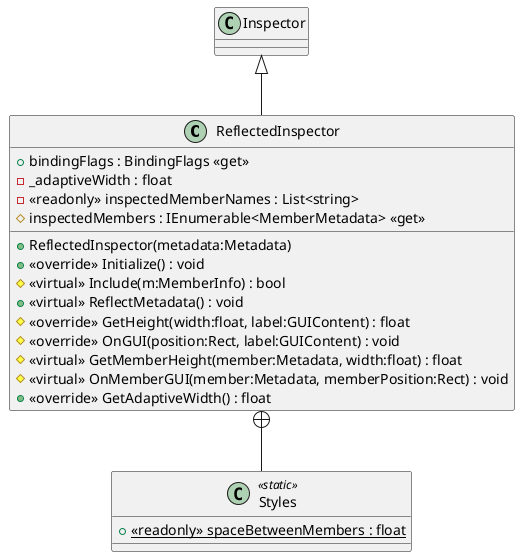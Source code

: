 @startuml
class ReflectedInspector {
    + ReflectedInspector(metadata:Metadata)
    + <<override>> Initialize() : void
    + bindingFlags : BindingFlags <<get>>
    - _adaptiveWidth : float
    # <<virtual>> Include(m:MemberInfo) : bool
    - <<readonly>> inspectedMemberNames : List<string>
    # inspectedMembers : IEnumerable<MemberMetadata> <<get>>
    + <<virtual>> ReflectMetadata() : void
    # <<override>> GetHeight(width:float, label:GUIContent) : float
    # <<override>> OnGUI(position:Rect, label:GUIContent) : void
    # <<virtual>> GetMemberHeight(member:Metadata, width:float) : float
    # <<virtual>> OnMemberGUI(member:Metadata, memberPosition:Rect) : void
    + <<override>> GetAdaptiveWidth() : float
}
class Styles <<static>> {
    + {static} <<readonly>> spaceBetweenMembers : float
}
Inspector <|-- ReflectedInspector
ReflectedInspector +-- Styles
@enduml
